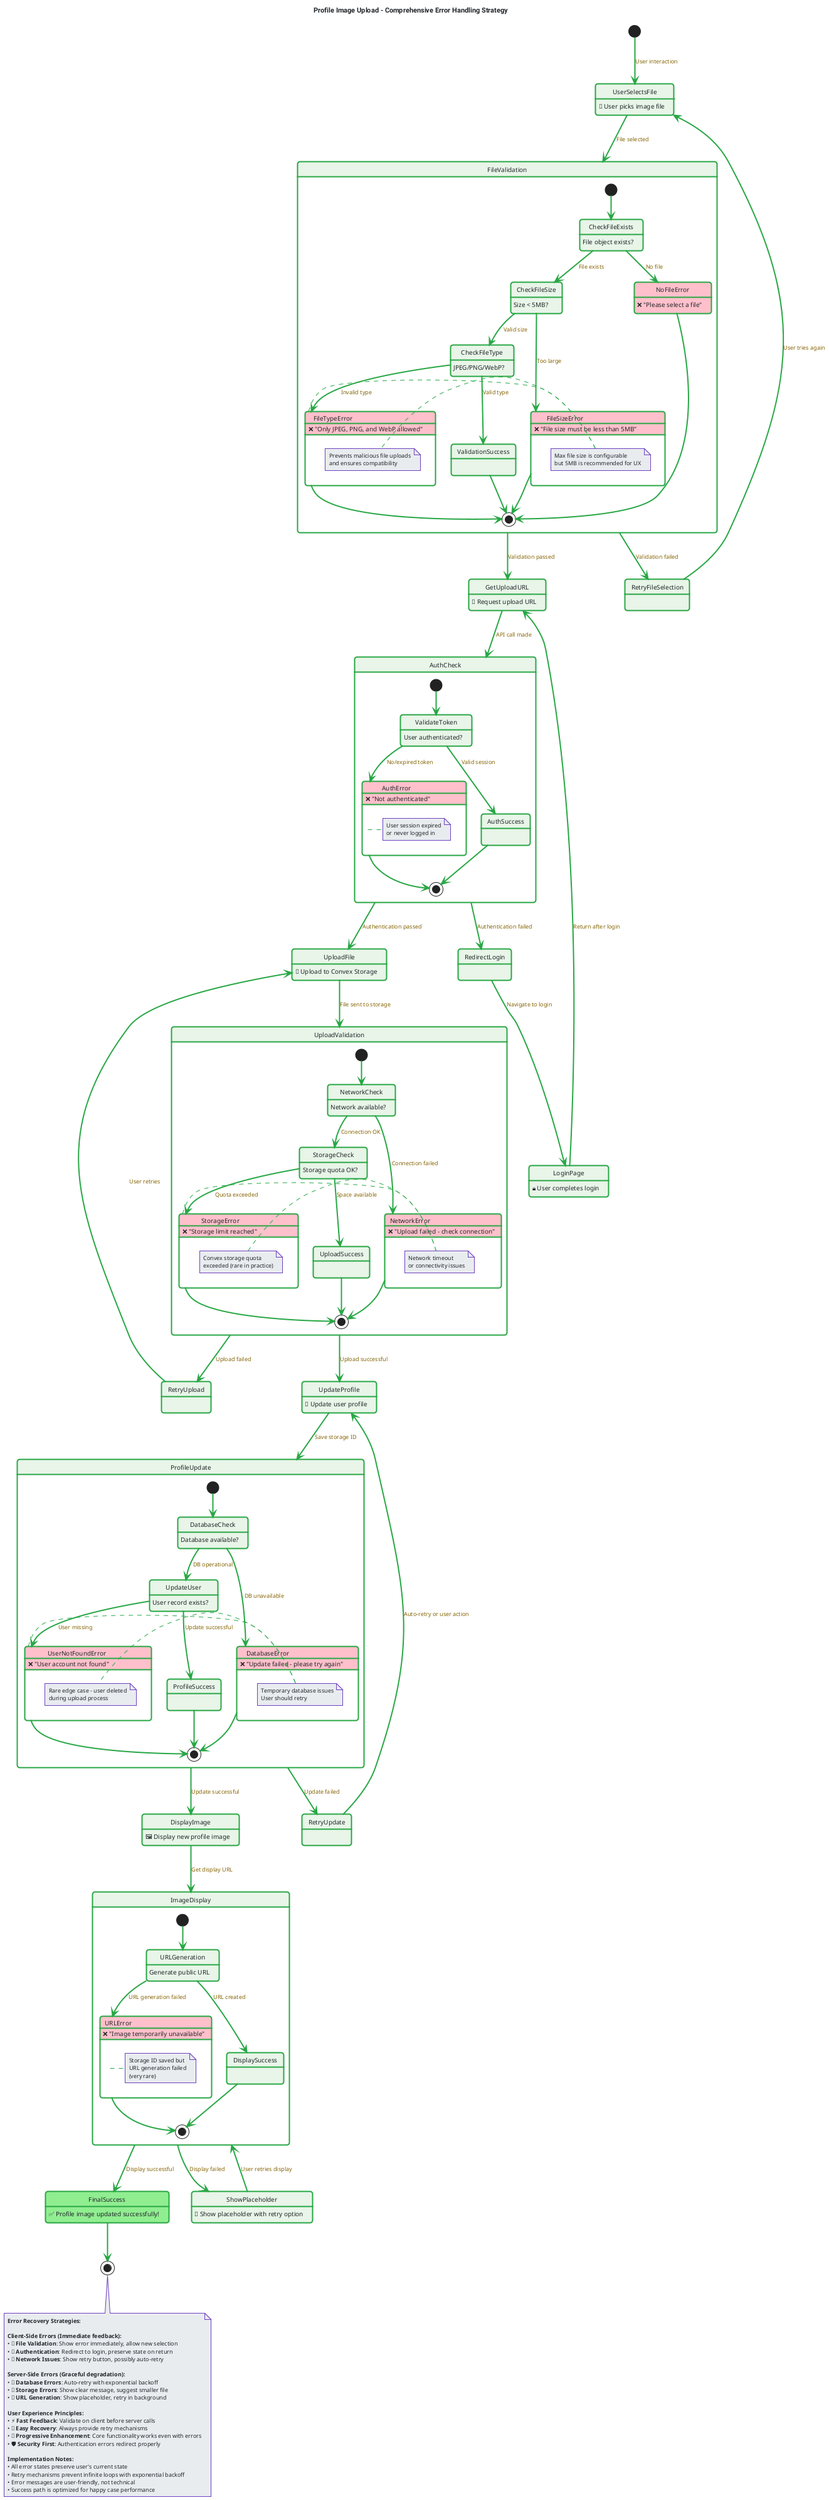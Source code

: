 @startuml Profile Image Upload - Error Handling Flow
<style>
' Professional Light Theme Configuration - Pure CSS Style
!$color_bg = "#ffffff"
!$color_bg_light = "#f8f9fa"
!$color_bg_lighter = "#e9ecef"
!$color_fg = "#212529"
!$color_fg_muted = "#6c757d"
!$color_primary = "#0066cc"
!$color_primary_light = "#4da6ff"
!$color_success = "#28a745"
!$color_warning = "#856404"
!$color_error = "#dc3545"
!$color_accent = "#6f42c1"

' Root document styling
document {
  BackGroundColor: $color_bg;
  FontColor: $color_fg;
  FontName: "Segoe UI", -apple-system, BlinkMacSystemFont, Roboto, "Helvetica Neue", Arial, sans-serif;
  FontSize: 11;
}

' State styling
state {
  BackGroundColor: $color_bg_light;
  LineColor: $color_primary;
  FontColor: $color_fg;
  FontSize: 10;
  LineThickness: 2;
  RoundCorner: 8;
  Padding: 8;
}

' Error states get special coloring
state {
  BackGroundColor: #ffebee;
  LineColor: $color_error;
  FontColor: $color_fg;
  FontSize: 10;
  LineThickness: 2;
  RoundCorner: 8;
  Padding: 8;
}

' Success states
state {
  BackGroundColor: #e8f5e8;
  LineColor: $color_success;
  FontColor: $color_fg;
  FontSize: 10;
  LineThickness: 2;
  RoundCorner: 8;
}

' Arrow styling
arrow {
  LineColor: $color_success;
  FontColor: $color_warning;
  FontSize: 9;
  LineThickness: 2;
}

' Note styling
note {
  BackGroundColor: $color_bg_lighter;
  LineColor: $color_accent;
  FontColor: $color_fg;
  FontSize: 9;
  LineThickness: 1;
  RoundCorner: 6;
  Padding: 6;
}
</style>

title Profile Image Upload - Comprehensive Error Handling Strategy

[*] --> UserSelectsFile : User interaction

state UserSelectsFile {
  UserSelectsFile : 📁 User picks image file
}

UserSelectsFile --> FileValidation : File selected

state FileValidation {
  [*] --> CheckFileExists
  CheckFileExists : File object exists?
  CheckFileExists --> CheckFileSize : File exists
  CheckFileExists --> NoFileError : No file
  
  CheckFileSize : Size < 5MB?
  CheckFileSize --> CheckFileType : Valid size
  CheckFileSize --> FileSizeError : Too large
  
  CheckFileType : JPEG/PNG/WebP?
  CheckFileType --> ValidationSuccess : Valid type
  CheckFileType --> FileTypeError : Invalid type
  
  state NoFileError #Pink {
    NoFileError : ❌ "Please select a file"
  }
  
  state FileSizeError #Pink {
    FileSizeError : ❌ "File size must be less than 5MB"
    note right : Max file size is configurable\nbut 5MB is recommended for UX
  }
  
  state FileTypeError #Pink {
    FileTypeError : ❌ "Only JPEG, PNG, and WebP allowed"
    note right : Prevents malicious file uploads\nand ensures compatibility
  }
  
  ValidationSuccess --> [*]
  NoFileError --> [*]
  FileSizeError --> [*] 
  FileTypeError --> [*]
}

FileValidation --> RetryFileSelection : Validation failed
FileValidation --> GetUploadURL : Validation passed

RetryFileSelection --> UserSelectsFile : User tries again

state GetUploadURL {
  GetUploadURL : 🔗 Request upload URL
}

GetUploadURL --> AuthCheck : API call made

state AuthCheck {
  [*] --> ValidateToken
  ValidateToken : User authenticated?
  ValidateToken --> AuthSuccess : Valid session
  ValidateToken --> AuthError : No/expired token
  
  state AuthError #Pink {
    AuthError : ❌ "Not authenticated"
    note right : User session expired\nor never logged in
  }
  
  AuthSuccess --> [*]
  AuthError --> [*]
}

AuthCheck --> RedirectLogin : Authentication failed
AuthCheck --> UploadFile : Authentication passed

RedirectLogin --> LoginPage : Navigate to login

state LoginPage {
  LoginPage : 🔒 User completes login
}

LoginPage --> GetUploadURL : Return after login

state UploadFile {
  UploadFile : 🚀 Upload to Convex Storage
}

UploadFile --> UploadValidation : File sent to storage

state UploadValidation {
  [*] --> NetworkCheck
  NetworkCheck : Network available?
  NetworkCheck --> StorageCheck : Connection OK
  NetworkCheck --> NetworkError : Connection failed
  
  StorageCheck : Storage quota OK?
  StorageCheck --> UploadSuccess : Space available
  StorageCheck --> StorageError : Quota exceeded
  
  state NetworkError #Pink {
    NetworkError : ❌ "Upload failed - check connection"
    note right : Network timeout\nor connectivity issues
  }
  
  state StorageError #Pink {
    StorageError : ❌ "Storage limit reached"
    note right : Convex storage quota\nexceeded (rare in practice)
  }
  
  UploadSuccess --> [*]
  NetworkError --> [*]
  StorageError --> [*]
}

UploadValidation --> RetryUpload : Upload failed
UploadValidation --> UpdateProfile : Upload successful

RetryUpload --> UploadFile : User retries

state UpdateProfile {
  UpdateProfile : 💾 Update user profile
}

UpdateProfile --> ProfileUpdate : Save storage ID

state ProfileUpdate {
  [*] --> DatabaseCheck
  DatabaseCheck : Database available?
  DatabaseCheck --> UpdateUser : DB operational
  DatabaseCheck --> DatabaseError : DB unavailable
  
  UpdateUser : User record exists?
  UpdateUser --> ProfileSuccess : Update successful
  UpdateUser --> UserNotFoundError : User missing
  
  state DatabaseError #Pink {
    DatabaseError : ❌ "Update failed - please try again"
    note right : Temporary database issues\nUser should retry
  }
  
  state UserNotFoundError #Pink {
    UserNotFoundError : ❌ "User account not found"
    note right : Rare edge case - user deleted\nduring upload process
  }
  
  ProfileSuccess --> [*]
  DatabaseError --> [*]
  UserNotFoundError --> [*]
}

ProfileUpdate --> RetryUpdate : Update failed
ProfileUpdate --> DisplayImage : Update successful

RetryUpdate --> UpdateProfile : Auto-retry or user action

state DisplayImage {
  DisplayImage : 🖼️ Display new profile image
}

DisplayImage --> ImageDisplay : Get display URL

state ImageDisplay {
  [*] --> URLGeneration
  URLGeneration : Generate public URL
  URLGeneration --> DisplaySuccess : URL created
  URLGeneration --> URLError : URL generation failed
  
  state URLError #Pink {
    URLError : ❌ "Image temporarily unavailable"
    note right : Storage ID saved but\nURL generation failed\n(very rare)
  }
  
  DisplaySuccess --> [*]
  URLError --> [*]
}

ImageDisplay --> FinalSuccess : Display successful
ImageDisplay --> ShowPlaceholder : Display failed

state FinalSuccess #LightGreen {
  FinalSuccess : ✅ Profile image updated successfully!
}

state ShowPlaceholder {
  ShowPlaceholder : 🔄 Show placeholder with retry option
}

ShowPlaceholder --> ImageDisplay : User retries display

FinalSuccess --> [*]

' Global error recovery note
note bottom
  **Error Recovery Strategies:**
  
  **Client-Side Errors (Immediate feedback):**
  • 📁 **File Validation**: Show error immediately, allow new selection
  • 🔐 **Authentication**: Redirect to login, preserve state on return
  • 📶 **Network Issues**: Show retry button, possibly auto-retry
  
  **Server-Side Errors (Graceful degradation):**
  • 💾 **Database Errors**: Auto-retry with exponential backoff
  • 🏪 **Storage Errors**: Show clear message, suggest smaller file
  • 🔗 **URL Generation**: Show placeholder, retry in background
  
  **User Experience Principles:**
  • ⚡ **Fast Feedback**: Validate on client before server calls
  • 🔄 **Easy Recovery**: Always provide retry mechanisms
  • 📱 **Progressive Enhancement**: Core functionality works even with errors
  • 🛡️ **Security First**: Authentication errors redirect properly
  
  **Implementation Notes:**
  • All error states preserve user's current state
  • Retry mechanisms prevent infinite loops with exponential backoff
  • Error messages are user-friendly, not technical
  • Success path is optimized for happy case performance
end note

@enduml